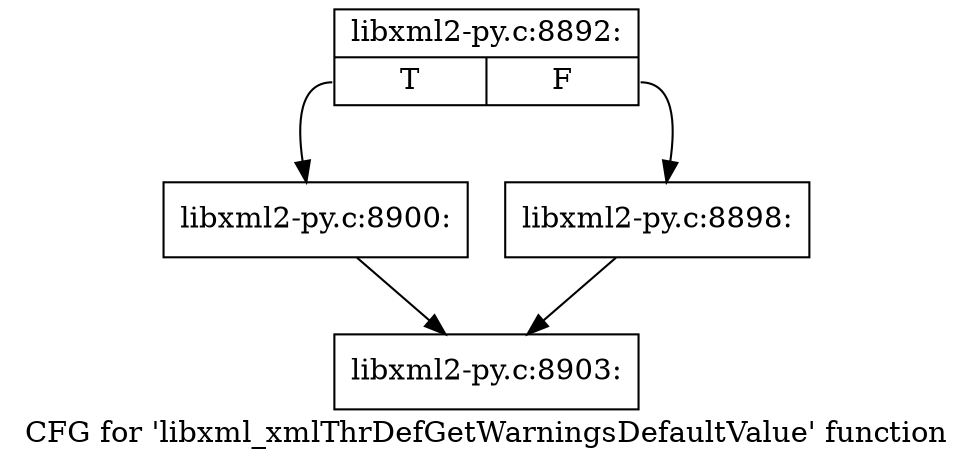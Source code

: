 digraph "CFG for 'libxml_xmlThrDefGetWarningsDefaultValue' function" {
	label="CFG for 'libxml_xmlThrDefGetWarningsDefaultValue' function";

	Node0x44ba470 [shape=record,label="{libxml2-py.c:8892:|{<s0>T|<s1>F}}"];
	Node0x44ba470:s0 -> Node0x44bd2b0;
	Node0x44ba470:s1 -> Node0x44bd260;
	Node0x44bd260 [shape=record,label="{libxml2-py.c:8898:}"];
	Node0x44bd260 -> Node0x44bbec0;
	Node0x44bd2b0 [shape=record,label="{libxml2-py.c:8900:}"];
	Node0x44bd2b0 -> Node0x44bbec0;
	Node0x44bbec0 [shape=record,label="{libxml2-py.c:8903:}"];
}
